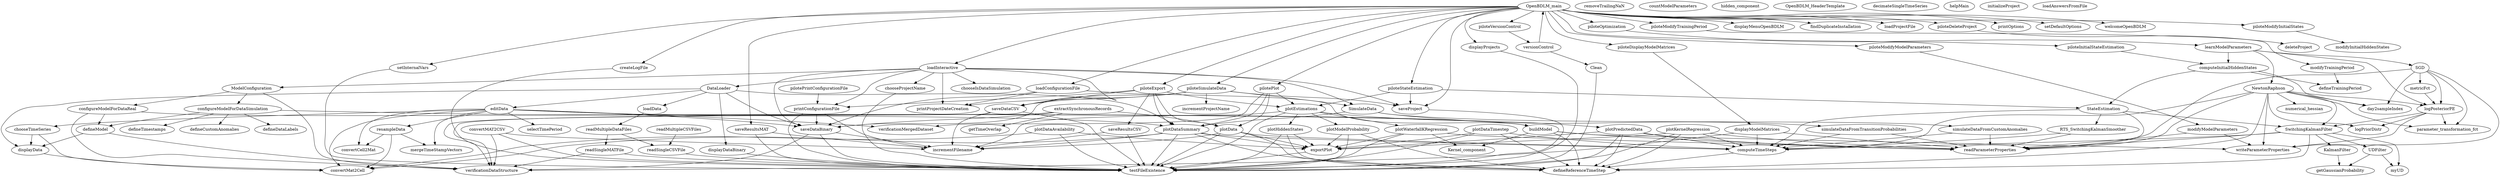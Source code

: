 /* Created by mdot for Matlab */
digraph m2html {
  OpenBDLM_main -> loadConfigurationFile;
  OpenBDLM_main -> piloteSimulateData;
  OpenBDLM_main -> piloteModifyModelParameters;
  OpenBDLM_main -> piloteModifyTrainingPeriod;
  OpenBDLM_main -> piloteOptimization;
  OpenBDLM_main -> createLogFile;
  OpenBDLM_main -> displayMenuOpenBDLM;
  OpenBDLM_main -> displayProjects;
  OpenBDLM_main -> findDuplicateInstallation;
  OpenBDLM_main -> loadInteractive;
  OpenBDLM_main -> loadProjectFile;
  OpenBDLM_main -> piloteDeleteProject;
  OpenBDLM_main -> piloteDisplayModelMatrices;
  OpenBDLM_main -> piloteExport;
  OpenBDLM_main -> printOptions;
  OpenBDLM_main -> saveProject;
  OpenBDLM_main -> saveResultsMAT;
  OpenBDLM_main -> setDefaultOptions;
  OpenBDLM_main -> setInternalVars;
  OpenBDLM_main -> welcomeOpenBDLM;
  OpenBDLM_main -> piloteInitialStateEstimation;
  OpenBDLM_main -> piloteModifyInitialStates;
  OpenBDLM_main -> piloteStateEstimation;
  OpenBDLM_main -> piloteVersionControl;
  OpenBDLM_main -> pilotePlot;
  DataLoader -> displayData;
  DataLoader -> displayDataBinary;
  DataLoader -> editData;
  DataLoader -> loadData;
  DataLoader -> saveDataBinary;
  DataLoader -> plotDataSummary;
  chooseTimeSeries -> displayData;
  chooseTimeSeries -> convertMat2Cell;
  computeTimeSteps -> defineReferenceTimeStep;
  displayData -> convertMat2Cell;
  displayDataBinary -> testFileExistence;
  editData -> chooseTimeSeries;
  editData -> mergeTimeStampVectors;
  editData -> resampleData;
  editData -> verificationMergedDataset;
  editData -> convertCell2Mat;
  editData -> convertMat2Cell;
  editData -> saveDataBinary;
  editData -> selectTimePeriod;
  editData -> plotDataSummary;
  extractSynchronousRecords -> getTimeOverlap;
  extractSynchronousRecords -> verificationDataStructure;
  extractSynchronousRecords -> saveDataBinary;
  extractSynchronousRecords -> plotData;
  loadConfigurationFile -> buildModel;
  loadConfigurationFile -> printProjectDateCreation;
  loadConfigurationFile -> saveDataBinary;
  loadData -> readMultipleDataFiles;
  readMultipleCSVFiles -> readSingleCSVFile;
  readMultipleDataFiles -> readSingleCSVFile;
  readMultipleDataFiles -> readSingleMATFile;
  readSingleCSVFile -> testFileExistence;
  readSingleMATFile -> verificationDataStructure;
  readSingleMATFile -> testFileExistence;
  resampleData -> mergeTimeStampVectors;
  resampleData -> convertCell2Mat;
  resampleData -> convertMat2Cell;
  SimulateData -> simulateDataFromCustomAnomalies;
  SimulateData -> simulateDataFromTransitionProbabilities;
  SimulateData -> plotDataSummary;
  piloteSimulateData -> SimulateData;
  piloteSimulateData -> incrementProjectName;
  piloteSimulateData -> printProjectDateCreation;
  piloteSimulateData -> saveDataBinary;
  piloteSimulateData -> saveDataCSV;
  piloteSimulateData -> saveProject;
  simulateDataFromCustomAnomalies -> computeTimeSteps;
  simulateDataFromCustomAnomalies -> readParameterProperties;
  simulateDataFromTransitionProbabilities -> computeTimeSteps;
  simulateDataFromTransitionProbabilities -> readParameterProperties;
  ModelConfiguration -> verificationDataStructure;
  ModelConfiguration -> configureModelForDataReal;
  ModelConfiguration -> configureModelForDataSimulation;
  buildModel -> defineReferenceTimeStep;
  buildModel -> readParameterProperties;
  buildModel -> writeParameterProperties;
  buildModel -> Kernel_component;
  configureModelForDataReal -> verificationDataStructure;
  configureModelForDataReal -> buildModel;
  configureModelForDataReal -> defineModel;
  configureModelForDataSimulation -> defineCustomAnomalies;
  configureModelForDataSimulation -> defineDataLabels;
  configureModelForDataSimulation -> defineTimestamps;
  configureModelForDataSimulation -> buildModel;
  configureModelForDataSimulation -> defineModel;
  defineModel -> displayData;
  defineModel -> verificationDataStructure;
  NewtonRaphson -> computeTimeSteps;
  NewtonRaphson -> logPosteriorPE;
  NewtonRaphson -> logPriorDistr;
  NewtonRaphson -> numerical_hessian;
  NewtonRaphson -> parameter_transformation_fct;
  NewtonRaphson -> day2sampleIndex;
  NewtonRaphson -> defineReferenceTimeStep;
  NewtonRaphson -> readParameterProperties;
  NewtonRaphson -> writeParameterProperties;
  NewtonRaphson -> SwitchingKalmanFilter;
  SGD -> logPosteriorPE;
  SGD -> metricFct;
  SGD -> parameter_transformation_fct;
  SGD -> day2sampleIndex;
  SGD -> readParameterProperties;
  SGD -> writeParameterProperties;
  learnModelParameters -> NewtonRaphson;
  learnModelParameters -> SGD;
  learnModelParameters -> logPosteriorPE;
  learnModelParameters -> computeInitialHiddenStates;
  logPosteriorPE -> logPriorDistr;
  logPosteriorPE -> parameter_transformation_fct;
  logPosteriorPE -> writeParameterProperties;
  logPosteriorPE -> SwitchingKalmanFilter;
  metricFct -> logPosteriorPE;
  modifyModelParameters -> readParameterProperties;
  modifyModelParameters -> writeParameterProperties;
  modifyTrainingPeriod -> defineTrainingPeriod;
  piloteModifyModelParameters -> modifyModelParameters;
  piloteModifyTrainingPeriod -> modifyTrainingPeriod;
  piloteOptimization -> learnModelParameters;
  Clean -> testFileExistence;
  chooseProjectName -> testFileExistence;
  convertMAT2CSV -> verificationDataStructure;
  convertMAT2CSV -> incrementFilename;
  convertMAT2CSV -> testFileExistence;
  createLogFile -> testFileExistence;
  displayModelMatrices -> computeTimeSteps;
  displayModelMatrices -> verificationDataStructure;
  displayModelMatrices -> readParameterProperties;
  displayProjects -> testFileExistence;
  loadInteractive -> DataLoader;
  loadInteractive -> SimulateData;
  loadInteractive -> chooseIsDataSimulation;
  loadInteractive -> ModelConfiguration;
  loadInteractive -> chooseProjectName;
  loadInteractive -> printConfigurationFile;
  loadInteractive -> printProjectDateCreation;
  loadInteractive -> saveDataBinary;
  loadInteractive -> saveDataCSV;
  loadInteractive -> saveProject;
  piloteDeleteProject -> deleteProject;
  piloteDisplayModelMatrices -> displayModelMatrices;
  piloteExport -> printConfigurationFile;
  piloteExport -> saveDataCSV;
  piloteExport -> saveResultsCSV;
  piloteExport -> plotData;
  piloteExport -> plotDataSummary;
  piloteExport -> plotEstimations;
  pilotePrintConfigurationFile -> printConfigurationFile;
  printConfigurationFile -> incrementFilename;
  printConfigurationFile -> saveDataBinary;
  printConfigurationFile -> testFileExistence;
  saveDataBinary -> verificationDataStructure;
  saveDataBinary -> incrementFilename;
  saveDataBinary -> testFileExistence;
  saveDataCSV -> verificationDataStructure;
  saveDataCSV -> incrementFilename;
  saveDataCSV -> testFileExistence;
  saveProject -> testFileExistence;
  saveResultsCSV -> incrementFilename;
  saveResultsCSV -> testFileExistence;
  saveResultsMAT -> incrementFilename;
  saveResultsMAT -> testFileExistence;
  setInternalVars -> testFileExistence;
  KalmanFilter -> getGaussianProbability;
  RTS_SwitchingKalmanSmoother -> computeTimeSteps;
  RTS_SwitchingKalmanSmoother -> readParameterProperties;
  StateEstimation -> computeTimeSteps;
  StateEstimation -> readParameterProperties;
  StateEstimation -> RTS_SwitchingKalmanSmoother;
  StateEstimation -> SwitchingKalmanFilter;
  SwitchingKalmanFilter -> computeTimeSteps;
  SwitchingKalmanFilter -> defineReferenceTimeStep;
  SwitchingKalmanFilter -> readParameterProperties;
  SwitchingKalmanFilter -> KalmanFilter;
  SwitchingKalmanFilter -> UDFilter;
  SwitchingKalmanFilter -> myUD;
  UDFilter -> getGaussianProbability;
  UDFilter -> myUD;
  computeInitialHiddenStates -> defineTrainingPeriod;
  computeInitialHiddenStates -> day2sampleIndex;
  computeInitialHiddenStates -> StateEstimation;
  piloteInitialStateEstimation -> computeInitialHiddenStates;
  piloteModifyInitialStates -> modifyInitialHiddenStates;
  piloteStateEstimation -> saveProject;
  piloteStateEstimation -> StateEstimation;
  piloteStateEstimation -> plotEstimations;
  piloteVersionControl -> versionControl;
  versionControl -> OpenBDLM_main;
  versionControl -> Clean;
  exportPlot -> testFileExistence;
  pilotePlot -> verificationMergedDataset;
  pilotePlot -> plotData;
  pilotePlot -> plotDataSummary;
  pilotePlot -> plotEstimations;
  plotData -> computeTimeSteps;
  plotData -> defineReferenceTimeStep;
  plotData -> incrementFilename;
  plotData -> testFileExistence;
  plotData -> exportPlot;
  plotDataAvailability -> convertMat2Cell;
  plotDataAvailability -> testFileExistence;
  plotDataAvailability -> exportPlot;
  plotDataSummary -> computeTimeSteps;
  plotDataSummary -> convertMat2Cell;
  plotDataSummary -> defineReferenceTimeStep;
  plotDataSummary -> incrementFilename;
  plotDataSummary -> testFileExistence;
  plotDataSummary -> exportPlot;
  plotDataTimestep -> computeTimeSteps;
  plotDataTimestep -> defineReferenceTimeStep;
  plotDataTimestep -> testFileExistence;
  plotDataTimestep -> exportPlot;
  plotEstimations -> incrementFilename;
  plotEstimations -> testFileExistence;
  plotEstimations -> plotHiddenStates;
  plotEstimations -> plotModelProbability;
  plotEstimations -> plotPredictedData;
  plotEstimations -> plotWaterfallKRegression;
  plotHiddenStates -> defineReferenceTimeStep;
  plotHiddenStates -> testFileExistence;
  plotHiddenStates -> exportPlot;
  plotKernelRegression -> computeTimeSteps;
  plotKernelRegression -> defineReferenceTimeStep;
  plotKernelRegression -> readParameterProperties;
  plotKernelRegression -> testFileExistence;
  plotKernelRegression -> exportPlot;
  plotModelProbability -> defineReferenceTimeStep;
  plotModelProbability -> testFileExistence;
  plotModelProbability -> exportPlot;
  plotPredictedData -> computeTimeSteps;
  plotPredictedData -> defineReferenceTimeStep;
  plotPredictedData -> readParameterProperties;
  plotPredictedData -> testFileExistence;
  plotPredictedData -> exportPlot;
  plotWaterfallKRegression -> readParameterProperties;
  plotWaterfallKRegression -> testFileExistence;
  plotWaterfallKRegression -> Kernel_component;
  plotWaterfallKRegression -> exportPlot;

  OpenBDLM_main [URL="OpenBDLM_V1.0/OpenBDLM_main.html"];
  DataLoader [URL="OpenBDLM_V1.0/functions/DataLoader/DataLoader.html"];
  chooseTimeSeries [URL="OpenBDLM_V1.0/functions/DataLoader/chooseTimeSeries.html"];
  computeTimeSteps [URL="OpenBDLM_V1.0/functions/DataLoader/computeTimeSteps.html"];
  displayData [URL="OpenBDLM_V1.0/functions/DataLoader/displayData.html"];
  displayDataBinary [URL="OpenBDLM_V1.0/functions/DataLoader/displayDataBinary.html"];
  editData [URL="OpenBDLM_V1.0/functions/DataLoader/editData.html"];
  extractSynchronousRecords [URL="OpenBDLM_V1.0/functions/DataLoader/extractSynchronousRecords.html"];
  getTimeOverlap [URL="OpenBDLM_V1.0/functions/DataLoader/getTimeOverlap.html"];
  loadConfigurationFile [URL="OpenBDLM_V1.0/functions/DataLoader/loadConfigurationFile.html"];
  loadData [URL="OpenBDLM_V1.0/functions/DataLoader/loadData.html"];
  mergeTimeStampVectors [URL="OpenBDLM_V1.0/functions/DataLoader/mergeTimeStampVectors.html"];
  readMultipleCSVFiles [URL="OpenBDLM_V1.0/functions/DataLoader/readMultipleCSVFiles.html"];
  readMultipleDataFiles [URL="OpenBDLM_V1.0/functions/DataLoader/readMultipleDataFiles.html"];
  readSingleCSVFile [URL="OpenBDLM_V1.0/functions/DataLoader/readSingleCSVFile.html"];
  readSingleMATFile [URL="OpenBDLM_V1.0/functions/DataLoader/readSingleMATFile.html"];
  removeTrailingNaN [URL="OpenBDLM_V1.0/functions/DataLoader/removeTrailingNaN.html"];
  resampleData [URL="OpenBDLM_V1.0/functions/DataLoader/resampleData.html"];
  verificationDataStructure [URL="OpenBDLM_V1.0/functions/DataLoader/verificationDataStructure.html"];
  verificationMergedDataset [URL="OpenBDLM_V1.0/functions/DataLoader/verificationMergedDataset.html"];
  SimulateData [URL="OpenBDLM_V1.0/functions/DataSimulation/SimulateData.html"];
  chooseIsDataSimulation [URL="OpenBDLM_V1.0/functions/DataSimulation/chooseIsDataSimulation.html"];
  defineCustomAnomalies [URL="OpenBDLM_V1.0/functions/DataSimulation/defineCustomAnomalies.html"];
  defineDataLabels [URL="OpenBDLM_V1.0/functions/DataSimulation/defineDataLabels.html"];
  defineTimestamps [URL="OpenBDLM_V1.0/functions/DataSimulation/defineTimestamps.html"];
  piloteSimulateData [URL="OpenBDLM_V1.0/functions/DataSimulation/piloteSimulateData.html"];
  simulateDataFromCustomAnomalies [URL="OpenBDLM_V1.0/functions/DataSimulation/simulateDataFromCustomAnomalies.html"];
  simulateDataFromTransitionProbabilities [URL="OpenBDLM_V1.0/functions/DataSimulation/simulateDataFromTransitionProbabilities.html"];
  ModelConfiguration [URL="OpenBDLM_V1.0/functions/ModelConfiguration/ModelConfiguration.html"];
  buildModel [URL="OpenBDLM_V1.0/functions/ModelConfiguration/buildModel.html"];
  configureModelForDataReal [URL="OpenBDLM_V1.0/functions/ModelConfiguration/configureModelForDataReal.html"];
  configureModelForDataSimulation [URL="OpenBDLM_V1.0/functions/ModelConfiguration/configureModelForDataSimulation.html"];
  countModelParameters [URL="OpenBDLM_V1.0/functions/ModelConfiguration/countModelParameters.html"];
  defineModel [URL="OpenBDLM_V1.0/functions/ModelConfiguration/defineModel.html"];
  hidden_component [URL="OpenBDLM_V1.0/functions/ModelConfiguration/hidden_component.html"];
  NewtonRaphson [URL="OpenBDLM_V1.0/functions/ModelParametersLearning/NewtonRaphson.html"];
  SGD [URL="OpenBDLM_V1.0/functions/ModelParametersLearning/SGD.html"];
  defineTrainingPeriod [URL="OpenBDLM_V1.0/functions/ModelParametersLearning/defineTrainingPeriod.html"];
  learnModelParameters [URL="OpenBDLM_V1.0/functions/ModelParametersLearning/learnModelParameters.html"];
  logPosteriorPE [URL="OpenBDLM_V1.0/functions/ModelParametersLearning/logPosteriorPE.html"];
  logPriorDistr [URL="OpenBDLM_V1.0/functions/ModelParametersLearning/logPriorDistr.html"];
  metricFct [URL="OpenBDLM_V1.0/functions/ModelParametersLearning/metricFct.html"];
  modifyModelParameters [URL="OpenBDLM_V1.0/functions/ModelParametersLearning/modifyModelParameters.html"];
  modifyTrainingPeriod [URL="OpenBDLM_V1.0/functions/ModelParametersLearning/modifyTrainingPeriod.html"];
  numerical_hessian [URL="OpenBDLM_V1.0/functions/ModelParametersLearning/numerical_hessian.html"];
  parameter_transformation_fct [URL="OpenBDLM_V1.0/functions/ModelParametersLearning/parameter_transformation_fct.html"];
  piloteModifyModelParameters [URL="OpenBDLM_V1.0/functions/ModelParametersLearning/piloteModifyModelParameters.html"];
  piloteModifyTrainingPeriod [URL="OpenBDLM_V1.0/functions/ModelParametersLearning/piloteModifyTrainingPeriod.html"];
  piloteOptimization [URL="OpenBDLM_V1.0/functions/ModelParametersLearning/piloteOptimization.html"];
  Clean [URL="OpenBDLM_V1.0/functions/Others/Clean.html"];
  OpenBDLM_HeaderTemplate [URL="OpenBDLM_V1.0/functions/Others/OpenBDLM_HeaderTemplate.html"];
  chooseProjectName [URL="OpenBDLM_V1.0/functions/Others/chooseProjectName.html"];
  convertCell2Mat [URL="OpenBDLM_V1.0/functions/Others/convertCell2Mat.html"];
  convertMAT2CSV [URL="OpenBDLM_V1.0/functions/Others/convertMAT2CSV.html"];
  convertMat2Cell [URL="OpenBDLM_V1.0/functions/Others/convertMat2Cell.html"];
  createLogFile [URL="OpenBDLM_V1.0/functions/Others/createLogFile.html"];
  day2sampleIndex [URL="OpenBDLM_V1.0/functions/Others/day2sampleIndex.html"];
  decimateSingleTimeSeries [URL="OpenBDLM_V1.0/functions/Others/decimateSingleTimeSeries.html"];
  defineReferenceTimeStep [URL="OpenBDLM_V1.0/functions/Others/defineReferenceTimeStep.html"];
  deleteProject [URL="OpenBDLM_V1.0/functions/Others/deleteProject.html"];
  displayMenuOpenBDLM [URL="OpenBDLM_V1.0/functions/Others/displayMenuOpenBDLM.html"];
  displayModelMatrices [URL="OpenBDLM_V1.0/functions/Others/displayModelMatrices.html"];
  displayProjects [URL="OpenBDLM_V1.0/functions/Others/displayProjects.html"];
  findDuplicateInstallation [URL="OpenBDLM_V1.0/functions/Others/findDuplicateInstallation.html"];
  helpMain [URL="OpenBDLM_V1.0/functions/Others/helpMain.html"];
  incrementFilename [URL="OpenBDLM_V1.0/functions/Others/incrementFilename.html"];
  incrementProjectName [URL="OpenBDLM_V1.0/functions/Others/incrementProjectName.html"];
  initializeProject [URL="OpenBDLM_V1.0/functions/Others/initializeProject.html"];
  loadAnswersFromFile [URL="OpenBDLM_V1.0/functions/Others/loadAnswersFromFile.html"];
  loadInteractive [URL="OpenBDLM_V1.0/functions/Others/loadInteractive.html"];
  loadProjectFile [URL="OpenBDLM_V1.0/functions/Others/loadProjectFile.html"];
  piloteDeleteProject [URL="OpenBDLM_V1.0/functions/Others/piloteDeleteProject.html"];
  piloteDisplayModelMatrices [URL="OpenBDLM_V1.0/functions/Others/piloteDisplayModelMatrices.html"];
  piloteExport [URL="OpenBDLM_V1.0/functions/Others/piloteExport.html"];
  pilotePrintConfigurationFile [URL="OpenBDLM_V1.0/functions/Others/pilotePrintConfigurationFile.html"];
  printConfigurationFile [URL="OpenBDLM_V1.0/functions/Others/printConfigurationFile.html"];
  printOptions [URL="OpenBDLM_V1.0/functions/Others/printOptions.html"];
  printProjectDateCreation [URL="OpenBDLM_V1.0/functions/Others/printProjectDateCreation.html"];
  readParameterProperties [URL="OpenBDLM_V1.0/functions/Others/readParameterProperties.html"];
  saveDataBinary [URL="OpenBDLM_V1.0/functions/Others/saveDataBinary.html"];
  saveDataCSV [URL="OpenBDLM_V1.0/functions/Others/saveDataCSV.html"];
  saveProject [URL="OpenBDLM_V1.0/functions/Others/saveProject.html"];
  saveResultsCSV [URL="OpenBDLM_V1.0/functions/Others/saveResultsCSV.html"];
  saveResultsMAT [URL="OpenBDLM_V1.0/functions/Others/saveResultsMAT.html"];
  selectTimePeriod [URL="OpenBDLM_V1.0/functions/Others/selectTimePeriod.html"];
  setDefaultOptions [URL="OpenBDLM_V1.0/functions/Others/setDefaultOptions.html"];
  setInternalVars [URL="OpenBDLM_V1.0/functions/Others/setInternalVars.html"];
  testFileExistence [URL="OpenBDLM_V1.0/functions/Others/testFileExistence.html"];
  welcomeOpenBDLM [URL="OpenBDLM_V1.0/functions/Others/welcomeOpenBDLM.html"];
  writeParameterProperties [URL="OpenBDLM_V1.0/functions/Others/writeParameterProperties.html"];
  KalmanFilter [URL="OpenBDLM_V1.0/functions/StateEstimation/KalmanFilter.html"];
  Kernel_component [URL="OpenBDLM_V1.0/functions/StateEstimation/Kernel_component.html"];
  RTS_SwitchingKalmanSmoother [URL="OpenBDLM_V1.0/functions/StateEstimation/RTS_SwitchingKalmanSmoother.html"];
  StateEstimation [URL="OpenBDLM_V1.0/functions/StateEstimation/StateEstimation.html"];
  SwitchingKalmanFilter [URL="OpenBDLM_V1.0/functions/StateEstimation/SwitchingKalmanFilter.html"];
  UDFilter [URL="OpenBDLM_V1.0/functions/StateEstimation/UDFilter.html"];
  computeInitialHiddenStates [URL="OpenBDLM_V1.0/functions/StateEstimation/computeInitialHiddenStates.html"];
  getGaussianProbability [URL="OpenBDLM_V1.0/functions/StateEstimation/getGaussianProbability.html"];
  modifyInitialHiddenStates [URL="OpenBDLM_V1.0/functions/StateEstimation/modifyInitialHiddenStates.html"];
  myUD [URL="OpenBDLM_V1.0/functions/StateEstimation/myUD.html"];
  piloteInitialStateEstimation [URL="OpenBDLM_V1.0/functions/StateEstimation/piloteInitialStateEstimation.html"];
  piloteModifyInitialStates [URL="OpenBDLM_V1.0/functions/StateEstimation/piloteModifyInitialStates.html"];
  piloteStateEstimation [URL="OpenBDLM_V1.0/functions/StateEstimation/piloteStateEstimation.html"];
  piloteVersionControl [URL="OpenBDLM_V1.0/functions/VersionControl/piloteVersionControl.html"];
  versionControl [URL="OpenBDLM_V1.0/functions/VersionControl/versionControl.html"];
  exportPlot [URL="OpenBDLM_V1.0/functions/VisualizationTools/exportPlot.html"];
  pilotePlot [URL="OpenBDLM_V1.0/functions/VisualizationTools/pilotePlot.html"];
  plotData [URL="OpenBDLM_V1.0/functions/VisualizationTools/plotData.html"];
  plotDataAvailability [URL="OpenBDLM_V1.0/functions/VisualizationTools/plotDataAvailability.html"];
  plotDataSummary [URL="OpenBDLM_V1.0/functions/VisualizationTools/plotDataSummary.html"];
  plotDataTimestep [URL="OpenBDLM_V1.0/functions/VisualizationTools/plotDataTimestep.html"];
  plotEstimations [URL="OpenBDLM_V1.0/functions/VisualizationTools/plotEstimations.html"];
  plotHiddenStates [URL="OpenBDLM_V1.0/functions/VisualizationTools/plotHiddenStates.html"];
  plotKernelRegression [URL="OpenBDLM_V1.0/functions/VisualizationTools/plotKernelRegression.html"];
  plotModelProbability [URL="OpenBDLM_V1.0/functions/VisualizationTools/plotModelProbability.html"];
  plotPredictedData [URL="OpenBDLM_V1.0/functions/VisualizationTools/plotPredictedData.html"];
  plotWaterfallKRegression [URL="OpenBDLM_V1.0/functions/VisualizationTools/plotWaterfallKRegression.html"];
}